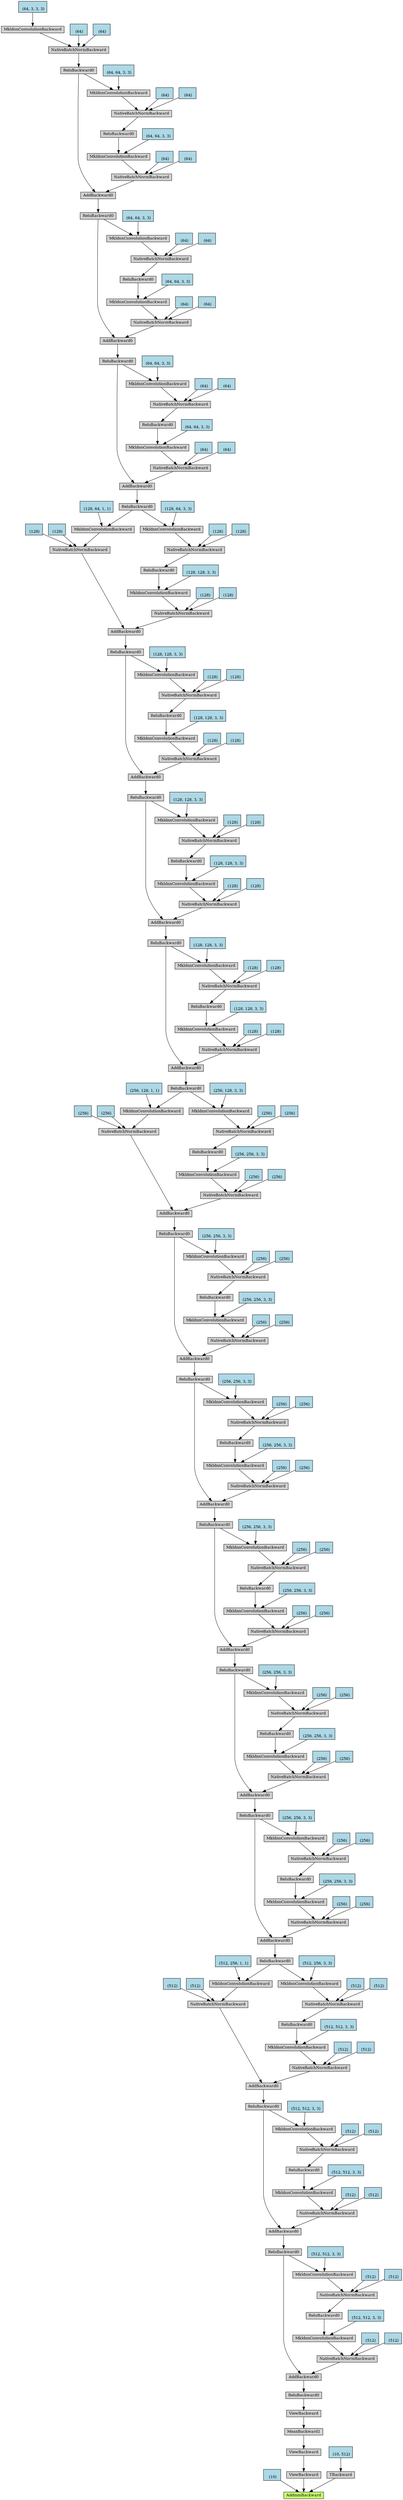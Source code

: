 digraph {
	graph [size="73.35,73.35"]
	node [align=left fontsize=12 height=0.2 ranksep=0.1 shape=box style=filled]
	140483796352640 [label=AddmmBackward fillcolor=darkolivegreen1]
	140483796352496 -> 140483796352640
	140483796352496 [label="
 (10)" fillcolor=lightblue]
	140483796352544 -> 140483796352640
	140483796352544 [label=ViewBackward]
	140483796352112 -> 140483796352544
	140483796352112 [label=ViewBackward]
	140483796352160 -> 140483796352112
	140483796352160 [label=MeanBackward1]
	140483796352208 -> 140483796352160
	140483796352208 [label=ViewBackward]
	140483796352304 -> 140483796352208
	140483796352304 [label=ReluBackward0]
	140483796351920 -> 140483796352304
	140483796351920 [label=AddBackward0]
	140483796351824 -> 140483796351920
	140483796351824 [label=NativeBatchNormBackward]
	140483796351776 -> 140483796351824
	140483796351776 [label=MkldnnConvolutionBackward]
	140483796351584 -> 140483796351776
	140483796351584 [label=ReluBackward0]
	140483796351392 -> 140483796351584
	140483796351392 [label=NativeBatchNormBackward]
	140483823398144 -> 140483796351392
	140483823398144 [label=MkldnnConvolutionBackward]
	140483796351872 -> 140483823398144
	140483796351872 [label=ReluBackward0]
	140483823397856 -> 140483796351872
	140483823397856 [label=AddBackward0]
	140483823397760 -> 140483823397856
	140483823397760 [label=NativeBatchNormBackward]
	140483823397520 -> 140483823397760
	140483823397520 [label=MkldnnConvolutionBackward]
	140483823397328 -> 140483823397520
	140483823397328 [label=ReluBackward0]
	140483823397280 -> 140483823397328
	140483823397280 [label=NativeBatchNormBackward]
	140483823397184 -> 140483823397280
	140483823397184 [label=MkldnnConvolutionBackward]
	140483823397616 -> 140483823397184
	140483823397616 [label=ReluBackward0]
	140483823396896 -> 140483823397616
	140483823396896 [label=AddBackward0]
	140483823396800 -> 140483823396896
	140483823396800 [label=NativeBatchNormBackward]
	140483823396560 -> 140483823396800
	140483823396560 [label=MkldnnConvolutionBackward]
	140483823396368 -> 140483823396560
	140483823396368 [label=ReluBackward0]
	140483823396320 -> 140483823396368
	140483823396320 [label=NativeBatchNormBackward]
	140483823396224 -> 140483823396320
	140483823396224 [label=MkldnnConvolutionBackward]
	140483823396032 -> 140483823396224
	140483823396032 [label=ReluBackward0]
	140483823395792 -> 140483823396032
	140483823395792 [label=AddBackward0]
	140483823395744 -> 140483823395792
	140483823395744 [label=NativeBatchNormBackward]
	140483823395504 -> 140483823395744
	140483823395504 [label=MkldnnConvolutionBackward]
	140483823395312 -> 140483823395504
	140483823395312 [label=ReluBackward0]
	140483823395264 -> 140483823395312
	140483823395264 [label=NativeBatchNormBackward]
	140483823395024 -> 140483823395264
	140483823395024 [label=MkldnnConvolutionBackward]
	140483823395600 -> 140483823395024
	140483823395600 [label=ReluBackward0]
	140483823398432 -> 140483823395600
	140483823398432 [label=AddBackward0]
	140483823398288 -> 140483823398432
	140483823398288 [label=NativeBatchNormBackward]
	140483823398576 -> 140483823398288
	140483823398576 [label=MkldnnConvolutionBackward]
	140483823398768 -> 140483823398576
	140483823398768 [label=ReluBackward0]
	140483823460416 -> 140483823398768
	140483823460416 [label=NativeBatchNormBackward]
	140483823460560 -> 140483823460416
	140483823460560 [label=MkldnnConvolutionBackward]
	140483823398192 -> 140483823460560
	140483823398192 [label=ReluBackward0]
	140483823460848 -> 140483823398192
	140483823460848 [label=AddBackward0]
	140483823460992 -> 140483823460848
	140483823460992 [label=NativeBatchNormBackward]
	140483823461136 -> 140483823460992
	140483823461136 [label=MkldnnConvolutionBackward]
	140483823461328 -> 140483823461136
	140483823461328 [label=ReluBackward0]
	140483823461472 -> 140483823461328
	140483823461472 [label=NativeBatchNormBackward]
	140483823461616 -> 140483823461472
	140483823461616 [label=MkldnnConvolutionBackward]
	140483823461040 -> 140483823461616
	140483823461040 [label=ReluBackward0]
	140483823461904 -> 140483823461040
	140483823461904 [label=AddBackward0]
	140483823462048 -> 140483823461904
	140483823462048 [label=NativeBatchNormBackward]
	140483823462192 -> 140483823462048
	140483823462192 [label=MkldnnConvolutionBackward]
	140483823462384 -> 140483823462192
	140483823462384 [label=ReluBackward0]
	140483823462528 -> 140483823462384
	140483823462528 [label=NativeBatchNormBackward]
	140483823462672 -> 140483823462528
	140483823462672 [label=MkldnnConvolutionBackward]
	140483823462096 -> 140483823462672
	140483823462096 [label=ReluBackward0]
	140483823462960 -> 140483823462096
	140483823462960 [label=AddBackward0]
	140483823463104 -> 140483823462960
	140483823463104 [label=NativeBatchNormBackward]
	140483823463248 -> 140483823463104
	140483823463248 [label=MkldnnConvolutionBackward]
	140483823463440 -> 140483823463248
	140483823463440 [label=ReluBackward0]
	140483823463584 -> 140483823463440
	140483823463584 [label=NativeBatchNormBackward]
	140483823463728 -> 140483823463584
	140483823463728 [label=MkldnnConvolutionBackward]
	140483823463152 -> 140483823463728
	140483823463152 [label=ReluBackward0]
	140483823464016 -> 140483823463152
	140483823464016 [label=AddBackward0]
	140483823464160 -> 140483823464016
	140483823464160 [label=NativeBatchNormBackward]
	140483823464304 -> 140483823464160
	140483823464304 [label=MkldnnConvolutionBackward]
	140483823480944 -> 140483823464304
	140483823480944 [label=ReluBackward0]
	140483823481088 -> 140483823480944
	140483823481088 [label=NativeBatchNormBackward]
	140483823481232 -> 140483823481088
	140483823481232 [label=MkldnnConvolutionBackward]
	140483823481424 -> 140483823481232
	140483823481424 [label=ReluBackward0]
	140483823481568 -> 140483823481424
	140483823481568 [label=AddBackward0]
	140483823481712 -> 140483823481568
	140483823481712 [label=NativeBatchNormBackward]
	140483823481856 -> 140483823481712
	140483823481856 [label=MkldnnConvolutionBackward]
	140483823482048 -> 140483823481856
	140483823482048 [label=ReluBackward0]
	140483823482192 -> 140483823482048
	140483823482192 [label=NativeBatchNormBackward]
	140483823482336 -> 140483823482192
	140483823482336 [label=MkldnnConvolutionBackward]
	140483823481760 -> 140483823482336
	140483823481760 [label=ReluBackward0]
	140483823482624 -> 140483823481760
	140483823482624 [label=AddBackward0]
	140483823482768 -> 140483823482624
	140483823482768 [label=NativeBatchNormBackward]
	140483823482912 -> 140483823482768
	140483823482912 [label=MkldnnConvolutionBackward]
	140483823483104 -> 140483823482912
	140483823483104 [label=ReluBackward0]
	140483823483248 -> 140483823483104
	140483823483248 [label=NativeBatchNormBackward]
	140483823483392 -> 140483823483248
	140483823483392 [label=MkldnnConvolutionBackward]
	140483823482816 -> 140483823483392
	140483823482816 [label=ReluBackward0]
	140483823483680 -> 140483823482816
	140483823483680 [label=AddBackward0]
	140483823483824 -> 140483823483680
	140483823483824 [label=NativeBatchNormBackward]
	140483823483968 -> 140483823483824
	140483823483968 [label=MkldnnConvolutionBackward]
	140483823484160 -> 140483823483968
	140483823484160 [label=ReluBackward0]
	140483823484304 -> 140483823484160
	140483823484304 [label=NativeBatchNormBackward]
	140483823484448 -> 140483823484304
	140483823484448 [label=MkldnnConvolutionBackward]
	140483823483872 -> 140483823484448
	140483823483872 [label=ReluBackward0]
	140483823484736 -> 140483823483872
	140483823484736 [label=AddBackward0]
	140483823484880 -> 140483823484736
	140483823484880 [label=NativeBatchNormBackward]
	140483912798368 -> 140483823484880
	140483912798368 [label=MkldnnConvolutionBackward]
	140483912798560 -> 140483912798368
	140483912798560 [label=ReluBackward0]
	140483912798704 -> 140483912798560
	140483912798704 [label=NativeBatchNormBackward]
	140483912798848 -> 140483912798704
	140483912798848 [label=MkldnnConvolutionBackward]
	140483912799040 -> 140483912798848
	140483912799040 [label=ReluBackward0]
	140483912799184 -> 140483912799040
	140483912799184 [label=AddBackward0]
	140483912799328 -> 140483912799184
	140483912799328 [label=NativeBatchNormBackward]
	140483912799472 -> 140483912799328
	140483912799472 [label=MkldnnConvolutionBackward]
	140483912799664 -> 140483912799472
	140483912799664 [label=ReluBackward0]
	140483912799808 -> 140483912799664
	140483912799808 [label=NativeBatchNormBackward]
	140483912799952 -> 140483912799808
	140483912799952 [label=MkldnnConvolutionBackward]
	140483912799376 -> 140483912799952
	140483912799376 [label=ReluBackward0]
	140483912800240 -> 140483912799376
	140483912800240 [label=AddBackward0]
	140483912800384 -> 140483912800240
	140483912800384 [label=NativeBatchNormBackward]
	140483912800528 -> 140483912800384
	140483912800528 [label=MkldnnConvolutionBackward]
	140483912800720 -> 140483912800528
	140483912800720 [label=ReluBackward0]
	140483912800864 -> 140483912800720
	140483912800864 [label=NativeBatchNormBackward]
	140483912801008 -> 140483912800864
	140483912801008 [label=MkldnnConvolutionBackward]
	140483912800432 -> 140483912801008
	140483912800432 [label=ReluBackward0]
	140483912801296 -> 140483912800432
	140483912801296 [label=AddBackward0]
	140483912801440 -> 140483912801296
	140483912801440 [label=NativeBatchNormBackward]
	140483912801584 -> 140483912801440
	140483912801584 [label=MkldnnConvolutionBackward]
	140483912801776 -> 140483912801584
	140483912801776 [label=ReluBackward0]
	140483912801920 -> 140483912801776
	140483912801920 [label=NativeBatchNormBackward]
	140483912802064 -> 140483912801920
	140483912802064 [label=MkldnnConvolutionBackward]
	140483912801488 -> 140483912802064
	140483912801488 [label=ReluBackward0]
	140483912810608 -> 140483912801488
	140483912810608 [label=NativeBatchNormBackward]
	140483912810752 -> 140483912810608
	140483912810752 [label=MkldnnConvolutionBackward]
	140483912810944 -> 140483912810752
	140483912810944 [label="
 (64, 3, 3, 3)" fillcolor=lightblue]
	140483912810800 -> 140483912810608
	140483912810800 [label="
 (64)" fillcolor=lightblue]
	140483912810848 -> 140483912810608
	140483912810848 [label="
 (64)" fillcolor=lightblue]
	140483912802256 -> 140483912802064
	140483912802256 [label="
 (64, 64, 3, 3)" fillcolor=lightblue]
	140483912802112 -> 140483912801920
	140483912802112 [label="
 (64)" fillcolor=lightblue]
	140483912802160 -> 140483912801920
	140483912802160 [label="
 (64)" fillcolor=lightblue]
	140483912801824 -> 140483912801584
	140483912801824 [label="
 (64, 64, 3, 3)" fillcolor=lightblue]
	140483912801632 -> 140483912801440
	140483912801632 [label="
 (64)" fillcolor=lightblue]
	140483912801680 -> 140483912801440
	140483912801680 [label="
 (64)" fillcolor=lightblue]
	140483912801488 -> 140483912801296
	140483912801200 -> 140483912801008
	140483912801200 [label="
 (64, 64, 3, 3)" fillcolor=lightblue]
	140483912801056 -> 140483912800864
	140483912801056 [label="
 (64)" fillcolor=lightblue]
	140483912801104 -> 140483912800864
	140483912801104 [label="
 (64)" fillcolor=lightblue]
	140483912800768 -> 140483912800528
	140483912800768 [label="
 (64, 64, 3, 3)" fillcolor=lightblue]
	140483912800576 -> 140483912800384
	140483912800576 [label="
 (64)" fillcolor=lightblue]
	140483912800624 -> 140483912800384
	140483912800624 [label="
 (64)" fillcolor=lightblue]
	140483912800432 -> 140483912800240
	140483912800144 -> 140483912799952
	140483912800144 [label="
 (64, 64, 3, 3)" fillcolor=lightblue]
	140483912800000 -> 140483912799808
	140483912800000 [label="
 (64)" fillcolor=lightblue]
	140483912800048 -> 140483912799808
	140483912800048 [label="
 (64)" fillcolor=lightblue]
	140483912799712 -> 140483912799472
	140483912799712 [label="
 (64, 64, 3, 3)" fillcolor=lightblue]
	140483912799520 -> 140483912799328
	140483912799520 [label="
 (64)" fillcolor=lightblue]
	140483912799568 -> 140483912799328
	140483912799568 [label="
 (64)" fillcolor=lightblue]
	140483912799376 -> 140483912799184
	140483912799088 -> 140483912798848
	140483912799088 [label="
 (128, 64, 3, 3)" fillcolor=lightblue]
	140483912798896 -> 140483912798704
	140483912798896 [label="
 (128)" fillcolor=lightblue]
	140483912798944 -> 140483912798704
	140483912798944 [label="
 (128)" fillcolor=lightblue]
	140483912798608 -> 140483912798368
	140483912798608 [label="
 (128, 128, 3, 3)" fillcolor=lightblue]
	140483912798416 -> 140483823484880
	140483912798416 [label="
 (128)" fillcolor=lightblue]
	140483912798464 -> 140483823484880
	140483912798464 [label="
 (128)" fillcolor=lightblue]
	140483912798272 -> 140483823484736
	140483912798272 [label=NativeBatchNormBackward]
	140483912798512 -> 140483912798272
	140483912798512 [label=MkldnnConvolutionBackward]
	140483912799040 -> 140483912798512
	140483912799136 -> 140483912798512
	140483912799136 [label="
 (128, 64, 1, 1)" fillcolor=lightblue]
	140483912798656 -> 140483912798272
	140483912798656 [label="
 (128)" fillcolor=lightblue]
	140483912798752 -> 140483912798272
	140483912798752 [label="
 (128)" fillcolor=lightblue]
	140483823484640 -> 140483823484448
	140483823484640 [label="
 (128, 128, 3, 3)" fillcolor=lightblue]
	140483823484496 -> 140483823484304
	140483823484496 [label="
 (128)" fillcolor=lightblue]
	140483823484544 -> 140483823484304
	140483823484544 [label="
 (128)" fillcolor=lightblue]
	140483823484208 -> 140483823483968
	140483823484208 [label="
 (128, 128, 3, 3)" fillcolor=lightblue]
	140483823484016 -> 140483823483824
	140483823484016 [label="
 (128)" fillcolor=lightblue]
	140483823484064 -> 140483823483824
	140483823484064 [label="
 (128)" fillcolor=lightblue]
	140483823483872 -> 140483823483680
	140483823483584 -> 140483823483392
	140483823483584 [label="
 (128, 128, 3, 3)" fillcolor=lightblue]
	140483823483440 -> 140483823483248
	140483823483440 [label="
 (128)" fillcolor=lightblue]
	140483823483488 -> 140483823483248
	140483823483488 [label="
 (128)" fillcolor=lightblue]
	140483823483152 -> 140483823482912
	140483823483152 [label="
 (128, 128, 3, 3)" fillcolor=lightblue]
	140483823482960 -> 140483823482768
	140483823482960 [label="
 (128)" fillcolor=lightblue]
	140483823483008 -> 140483823482768
	140483823483008 [label="
 (128)" fillcolor=lightblue]
	140483823482816 -> 140483823482624
	140483823482528 -> 140483823482336
	140483823482528 [label="
 (128, 128, 3, 3)" fillcolor=lightblue]
	140483823482384 -> 140483823482192
	140483823482384 [label="
 (128)" fillcolor=lightblue]
	140483823482432 -> 140483823482192
	140483823482432 [label="
 (128)" fillcolor=lightblue]
	140483823482096 -> 140483823481856
	140483823482096 [label="
 (128, 128, 3, 3)" fillcolor=lightblue]
	140483823481904 -> 140483823481712
	140483823481904 [label="
 (128)" fillcolor=lightblue]
	140483823481952 -> 140483823481712
	140483823481952 [label="
 (128)" fillcolor=lightblue]
	140483823481760 -> 140483823481568
	140483823481472 -> 140483823481232
	140483823481472 [label="
 (256, 128, 3, 3)" fillcolor=lightblue]
	140483823481280 -> 140483823481088
	140483823481280 [label="
 (256)" fillcolor=lightblue]
	140483823481328 -> 140483823481088
	140483823481328 [label="
 (256)" fillcolor=lightblue]
	140483823480992 -> 140483823464304
	140483823480992 [label="
 (256, 256, 3, 3)" fillcolor=lightblue]
	140483823464352 -> 140483823464160
	140483823464352 [label="
 (256)" fillcolor=lightblue]
	140483823464400 -> 140483823464160
	140483823464400 [label="
 (256)" fillcolor=lightblue]
	140483823464208 -> 140483823464016
	140483823464208 [label=NativeBatchNormBackward]
	140483823480896 -> 140483823464208
	140483823480896 [label=MkldnnConvolutionBackward]
	140483823481424 -> 140483823480896
	140483823481520 -> 140483823480896
	140483823481520 [label="
 (256, 128, 1, 1)" fillcolor=lightblue]
	140483823481040 -> 140483823464208
	140483823481040 [label="
 (256)" fillcolor=lightblue]
	140483823481136 -> 140483823464208
	140483823481136 [label="
 (256)" fillcolor=lightblue]
	140483823463920 -> 140483823463728
	140483823463920 [label="
 (256, 256, 3, 3)" fillcolor=lightblue]
	140483823463776 -> 140483823463584
	140483823463776 [label="
 (256)" fillcolor=lightblue]
	140483823463824 -> 140483823463584
	140483823463824 [label="
 (256)" fillcolor=lightblue]
	140483823463488 -> 140483823463248
	140483823463488 [label="
 (256, 256, 3, 3)" fillcolor=lightblue]
	140483823463296 -> 140483823463104
	140483823463296 [label="
 (256)" fillcolor=lightblue]
	140483823463344 -> 140483823463104
	140483823463344 [label="
 (256)" fillcolor=lightblue]
	140483823463152 -> 140483823462960
	140483823462864 -> 140483823462672
	140483823462864 [label="
 (256, 256, 3, 3)" fillcolor=lightblue]
	140483823462720 -> 140483823462528
	140483823462720 [label="
 (256)" fillcolor=lightblue]
	140483823462768 -> 140483823462528
	140483823462768 [label="
 (256)" fillcolor=lightblue]
	140483823462432 -> 140483823462192
	140483823462432 [label="
 (256, 256, 3, 3)" fillcolor=lightblue]
	140483823462240 -> 140483823462048
	140483823462240 [label="
 (256)" fillcolor=lightblue]
	140483823462288 -> 140483823462048
	140483823462288 [label="
 (256)" fillcolor=lightblue]
	140483823462096 -> 140483823461904
	140483823461808 -> 140483823461616
	140483823461808 [label="
 (256, 256, 3, 3)" fillcolor=lightblue]
	140483823461664 -> 140483823461472
	140483823461664 [label="
 (256)" fillcolor=lightblue]
	140483823461712 -> 140483823461472
	140483823461712 [label="
 (256)" fillcolor=lightblue]
	140483823461376 -> 140483823461136
	140483823461376 [label="
 (256, 256, 3, 3)" fillcolor=lightblue]
	140483823461184 -> 140483823460992
	140483823461184 [label="
 (256)" fillcolor=lightblue]
	140483823461232 -> 140483823460992
	140483823461232 [label="
 (256)" fillcolor=lightblue]
	140483823461040 -> 140483823460848
	140483823460752 -> 140483823460560
	140483823460752 [label="
 (256, 256, 3, 3)" fillcolor=lightblue]
	140483823460608 -> 140483823460416
	140483823460608 [label="
 (256)" fillcolor=lightblue]
	140483823460656 -> 140483823460416
	140483823460656 [label="
 (256)" fillcolor=lightblue]
	140483823398816 -> 140483823398576
	140483823398816 [label="
 (256, 256, 3, 3)" fillcolor=lightblue]
	140483823398624 -> 140483823398288
	140483823398624 [label="
 (256)" fillcolor=lightblue]
	140483823398672 -> 140483823398288
	140483823398672 [label="
 (256)" fillcolor=lightblue]
	140483823398192 -> 140483823398432
	140483823394880 -> 140483823395024
	140483823394880 [label="
 (256, 256, 3, 3)" fillcolor=lightblue]
	140483823395072 -> 140483823395264
	140483823395072 [label="
 (256)" fillcolor=lightblue]
	140483823394928 -> 140483823395264
	140483823394928 [label="
 (256)" fillcolor=lightblue]
	140483823395360 -> 140483823395504
	140483823395360 [label="
 (256, 256, 3, 3)" fillcolor=lightblue]
	140483823395552 -> 140483823395744
	140483823395552 [label="
 (256)" fillcolor=lightblue]
	140483823395408 -> 140483823395744
	140483823395408 [label="
 (256)" fillcolor=lightblue]
	140483823395600 -> 140483823395792
	140483823395888 -> 140483823396224
	140483823395888 [label="
 (512, 256, 3, 3)" fillcolor=lightblue]
	140483823396080 -> 140483823396320
	140483823396080 [label="
 (512)" fillcolor=lightblue]
	140483823396128 -> 140483823396320
	140483823396128 [label="
 (512)" fillcolor=lightblue]
	140483823396416 -> 140483823396560
	140483823396416 [label="
 (512, 512, 3, 3)" fillcolor=lightblue]
	140483823396608 -> 140483823396800
	140483823396608 [label="
 (512)" fillcolor=lightblue]
	140483823396464 -> 140483823396800
	140483823396464 [label="
 (512)" fillcolor=lightblue]
	140483823396656 -> 140483823396896
	140483823396656 [label=NativeBatchNormBackward]
	140483823396512 -> 140483823396656
	140483823396512 [label=MkldnnConvolutionBackward]
	140483823396032 -> 140483823396512
	140483823395936 -> 140483823396512
	140483823395936 [label="
 (512, 256, 1, 1)" fillcolor=lightblue]
	140483823396272 -> 140483823396656
	140483823396272 [label="
 (512)" fillcolor=lightblue]
	140483823396176 -> 140483823396656
	140483823396176 [label="
 (512)" fillcolor=lightblue]
	140483823396992 -> 140483823397184
	140483823396992 [label="
 (512, 512, 3, 3)" fillcolor=lightblue]
	140483823397040 -> 140483823397280
	140483823397040 [label="
 (512)" fillcolor=lightblue]
	140483823397088 -> 140483823397280
	140483823397088 [label="
 (512)" fillcolor=lightblue]
	140483823397376 -> 140483823397520
	140483823397376 [label="
 (512, 512, 3, 3)" fillcolor=lightblue]
	140483823397568 -> 140483823397760
	140483823397568 [label="
 (512)" fillcolor=lightblue]
	140483823397424 -> 140483823397760
	140483823397424 [label="
 (512)" fillcolor=lightblue]
	140483823397616 -> 140483823397856
	140483823397952 -> 140483823398144
	140483823397952 [label="
 (512, 512, 3, 3)" fillcolor=lightblue]
	140483823398000 -> 140483796351392
	140483823398000 [label="
 (512)" fillcolor=lightblue]
	140483823398048 -> 140483796351392
	140483823398048 [label="
 (512)" fillcolor=lightblue]
	140483796351440 -> 140483796351776
	140483796351440 [label="
 (512, 512, 3, 3)" fillcolor=lightblue]
	140483796351632 -> 140483796351824
	140483796351632 [label="
 (512)" fillcolor=lightblue]
	140483796351680 -> 140483796351824
	140483796351680 [label="
 (512)" fillcolor=lightblue]
	140483796351872 -> 140483796351920
	140483796352400 -> 140483796352640
	140483796352400 [label=TBackward]
	140483796352256 -> 140483796352400
	140483796352256 [label="
 (10, 512)" fillcolor=lightblue]
}
